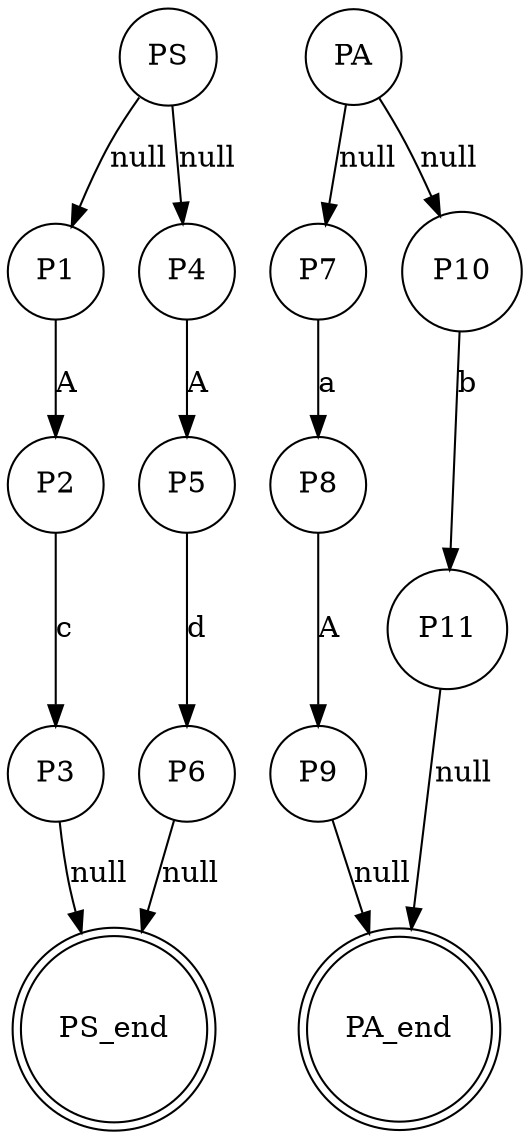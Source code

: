 digraph testgra{

    PS[shape = circle];
    P1[shape = circle];
    P2[shape = circle];
    P3[shape = circle];
    P4[shape = circle];
    P5[shape = circle];
    P6[shape = circle];
    PS_end[shape = doublecircle];
    PS -> P1[label = "null"];
    PS -> P4[label = "null"];
    P1 -> P2[label = "A"];
    P4 -> P5[label = "A"];
    P2 -> P3[label = "c"];
    P5 -> P6[label = "d"];
    P3 -> PS_end[label = "null"];
    P6 -> PS_end[label = "null"];

    PA[shape = circle];
    P7[shape = circle];
    P8[shape = circle];
    P9[shape = circle];
    P10[shape = circle];
    P11[shape = circle];
    PA_end[shape = doublecircle];
    PA -> P7[label = "null"];
    PA -> P10[label = "null"];
    P7 -> P8[label = "a"];
    P8 -> P9[label = "A"];
    P10 -> P11[label = "b"];
    P11 -> PA_end[label = "null"];
    P9 -> PA_end[label = "null"];
}